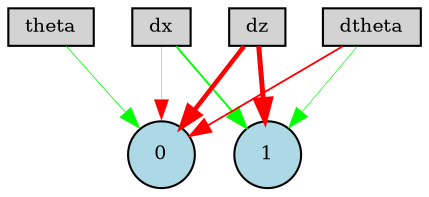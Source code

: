 digraph {
	node [fontsize=9 height=0.2 shape=circle width=0.2]
	dx [fillcolor=lightgray shape=box style=filled]
	dz [fillcolor=lightgray shape=box style=filled]
	theta [fillcolor=lightgray shape=box style=filled]
	dtheta [fillcolor=lightgray shape=box style=filled]
	0 [fillcolor=lightblue style=filled]
	1 [fillcolor=lightblue style=filled]
	dtheta -> 0 [color=red penwidth=0.8706889854885914 style=solid]
	dz -> 0 [color=red penwidth=2.1582869536667757 style=solid]
	dz -> 1 [color=red penwidth=2.4033227537733173 style=solid]
	dx -> 1 [color=green penwidth=0.9168472948928575 style=solid]
	dtheta -> 1 [color=green penwidth=0.3253177919965219 style=solid]
	theta -> 0 [color=green penwidth=0.3859971516658207 style=solid]
	dx -> 0 [color=red penwidth=0.12112591083480731 style=solid]
}
